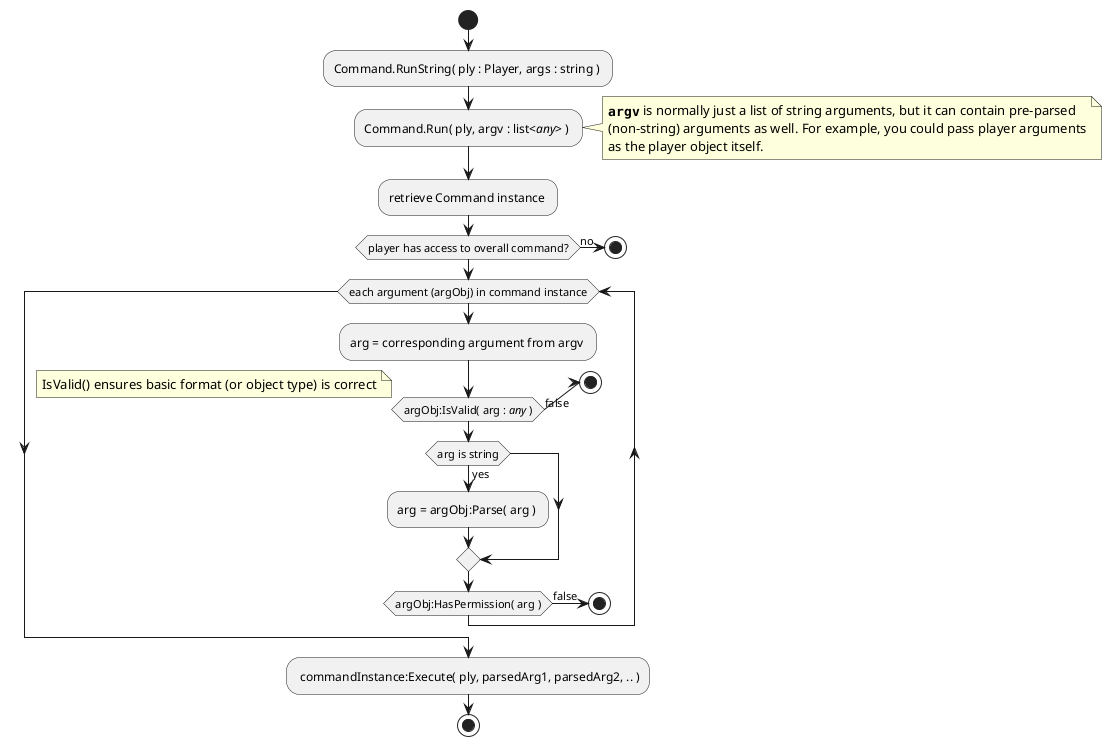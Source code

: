 @startuml

start
:Command.RunString( ply : Player, args : string ) ;
:Command.Run( ply, argv : list<//any//> ) ;
note right
	**""argv""** is normally just a list of string arguments, but it can contain pre-parsed
	(non-string) arguments as well. For example, you could pass player arguments
	as the player object itself.
end note

:retrieve Command instance ;

if (player has access to overall command?) then (no)
	stop
endif

while (each argument (argObj) in command instance)
	:arg = corresponding argument from argv ;

	if (argObj:IsValid( arg : //any// )) then (false)
		note right: IsValid() ensures basic format (or object type) is correct
		stop
	endif

	if (arg is string) then (yes)
		:arg = argObj:Parse( arg ) ;
	endif

	if (argObj:HasPermission( arg )) then (false)
		stop
	endif
endwhile

: commandInstance:Execute( ply, parsedArg1, parsedArg2, .. );

stop

@enduml
